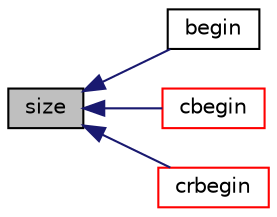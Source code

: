 digraph "size"
{
  bgcolor="transparent";
  edge [fontname="Helvetica",fontsize="10",labelfontname="Helvetica",labelfontsize="10"];
  node [fontname="Helvetica",fontsize="10",shape=record];
  rankdir="LR";
  Node7 [label="size",height=0.2,width=0.4,color="black", fillcolor="grey75", style="filled", fontcolor="black"];
  Node7 -> Node8 [dir="back",color="midnightblue",fontsize="10",style="solid",fontname="Helvetica"];
  Node8 [label="begin",height=0.2,width=0.4,color="black",URL="$a26949.html#a976410481b9103df5f97815552539137"];
  Node7 -> Node9 [dir="back",color="midnightblue",fontsize="10",style="solid",fontname="Helvetica"];
  Node9 [label="cbegin",height=0.2,width=0.4,color="red",URL="$a26949.html#aac9e11a689223b18be2a9973fe9db514"];
  Node7 -> Node11 [dir="back",color="midnightblue",fontsize="10",style="solid",fontname="Helvetica"];
  Node11 [label="crbegin",height=0.2,width=0.4,color="red",URL="$a26949.html#a8eac89a6d4f2f06e0a02ca439e78bb97"];
}
